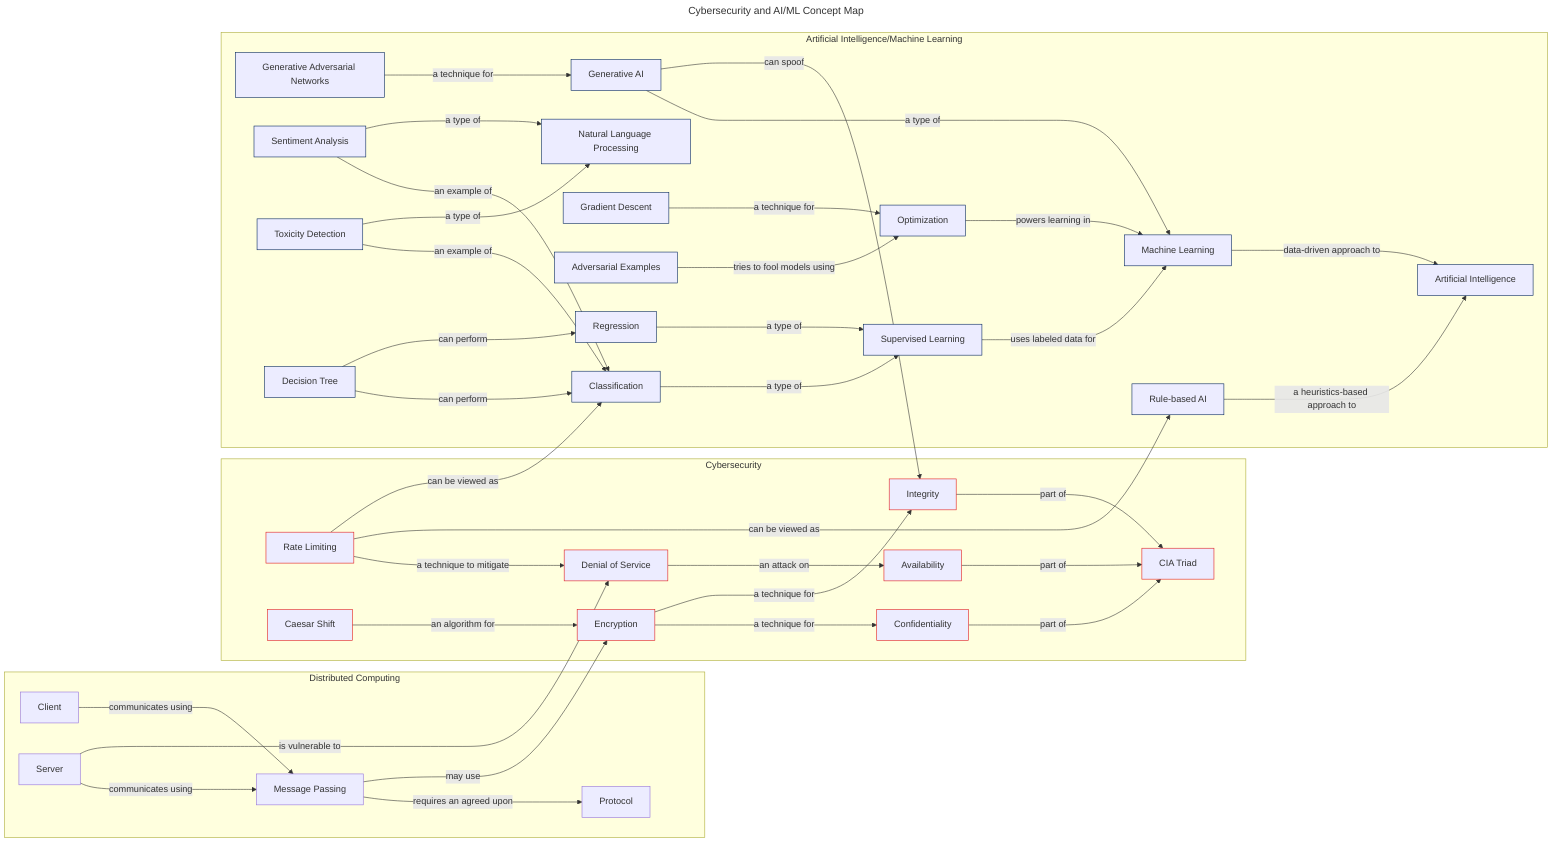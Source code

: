 ---
title: "Cybersecurity and AI/ML Concept Map"
---
  graph LR;
  subgraph dc[Distributed Computing]
    Protocol:::dc;
    MP[Message Passing]:::dc;
    Client:::dc;
    Server:::dc;

    Client:::dc--->|communicates using|MP:::dc;
    Server:::dc--->|communicates using|MP:::dc;
    MP:::dc--->|requires an agreed upon|Protocol:::dc;
  end

  subgraph Cybersecurity
    Encryption:::cybersec;
    RateL[Rate Limiting]:::cybersec;
    CaesarShift[Caesar Shift]:::cybersec;
    DoS[Denial of Service]:::cybersec;
    %%Moderation[Content Moderation]:::cybersec;
    %%PortScan[Port Scanning]:::cybersec;
    %%Firewalls:::cybersec;

    Confidentiality:::cybersec;
    Integrity:::cybersec;
    Availability:::cybersec;
    CIA[CIA Triad]:::cybersec;

    Availability:::cybersec--->|part of|CIA:::cybersec;
    Confidentiality:::cybersec--->|part of|CIA:::cybersec;
    Integrity:::cybersec--->|part of|CIA:::cybersec;

    Encryption:::cybersec--->|a technique for|Confidentiality:::cybersec;
    Encryption:::cybersec--->|a technique for|Integrity:::cybersec;

    RateL:::cybersec--->|a technique to mitigate|DoS:::cybersec;
    CaesarShift:::cybersec--->|an algorithm for|Encryption:::cybersec;
    DoS:::cybersec--->|an attack on|Availability:::cybersec;
  end
  
  subgraph AI/ML[Artificial Intelligence/Machine Learning]
    Classification:::ai;
    RuleAI[Rule-based AI]:::ai;
    Regression:::ai;
    GD[Gradient Descent]:::ai;
    AE[Adversarial Examples]:::ai;
    GANs[Generative Adversarial Networks]:::ai;
    SA[Sentiment Analysis]:::ai;
    Toxic[Toxicity Detection]:::ai;
    DT[Decision Tree]:::ai;
    NLP[Natural Language Processing]:::ai;
    Opt[Optimization]:::ai;
    GA[Generative AI]:::ai;

    SL[Supervised Learning]:::ai;
    %%UL[Unsupervised Learning]:::ai;
    %%RL[Reinforcement Learning]:::ai;

    AI[Artificial Intelligence]:::ai;
    ML[Machine Learning]:::ai;
    ML--->|data-driven approach to|AI;
    Opt--->|powers learning in|ML;
    RuleAI--->|a heuristics-based approach to|AI;
    AE--->|tries to fool models using|Opt;

    SL--->|uses labeled data for|ML;
    %%UL--->|a type of|ML;
    %%RL--->|a type of|ML;

    GA--->|a type of|ML;


    Regression--->|a type of|SL;
    Classification--->|a type of|SL;

    DT--->|can perform|Classification;
    DT--->|can perform|Regression;

    GD--->|a technique for|Opt;
    GANs--->|a technique for|GA;

    SA--->|an example of|Classification;
    SA--->|a type of|NLP;
    Toxic--->|an example of|Classification;
    Toxic--->|a type of|NLP;

    %%Overfitting--->|caused by too much|MV;
    %%Underfitting--->|caused by too much|MB;
    %%MB----|trades off with|MV;
  end

  %% Inter-category links
  Server--->|is vulnerable to|DoS;
  MP--->|may use|Encryption;

  RateL--->|can be viewed as|RuleAI;
  RateL--->|can be viewed as|Classification;
  GA--->|can spoof|Integrity;

  click A exampleCallback "Tooltip for a callback"
  click B "http://www.github.com" "This is a tooltip for a link"

  classDef cybersec stroke:#e21818
  classDef ai stroke:#00235b;
  classDef cs stroke:#98dfd6
  classDef other stroke:#ffdd83
